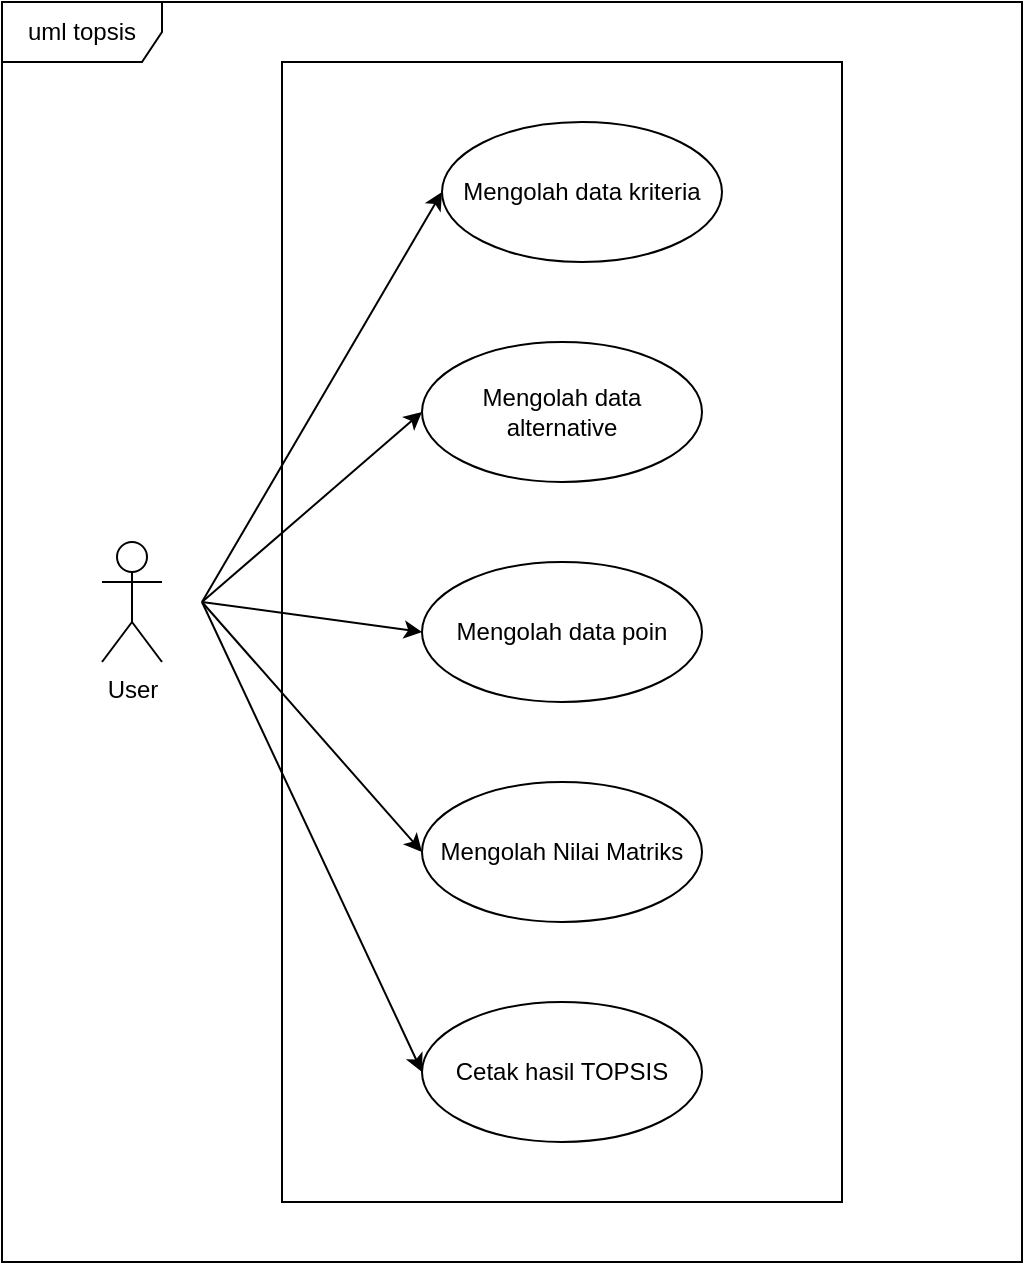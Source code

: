 <mxfile version="15.5.9" type="device"><diagram id="0gwRIG4yFJKXOfsBz85x" name="Page-1"><mxGraphModel dx="868" dy="450" grid="1" gridSize="10" guides="1" tooltips="1" connect="1" arrows="1" fold="1" page="1" pageScale="1" pageWidth="827" pageHeight="1169" math="0" shadow="0"><root><mxCell id="0"/><mxCell id="1" parent="0"/><mxCell id="UsDfP2mrKqMuNKML90AW-18" value="uml topsis" style="shape=umlFrame;whiteSpace=wrap;html=1;width=80;height=30;" vertex="1" parent="1"><mxGeometry x="100" y="20" width="510" height="630" as="geometry"/></mxCell><mxCell id="UsDfP2mrKqMuNKML90AW-19" value="" style="rounded=0;whiteSpace=wrap;html=1;" vertex="1" parent="1"><mxGeometry x="240" y="50" width="280" height="570" as="geometry"/></mxCell><mxCell id="UsDfP2mrKqMuNKML90AW-2" value="User" style="shape=umlActor;verticalLabelPosition=bottom;verticalAlign=top;html=1;" vertex="1" parent="1"><mxGeometry x="150" y="290" width="30" height="60" as="geometry"/></mxCell><mxCell id="UsDfP2mrKqMuNKML90AW-3" value="Mengolah data kriteria" style="ellipse;whiteSpace=wrap;html=1;" vertex="1" parent="1"><mxGeometry x="320" y="80" width="140" height="70" as="geometry"/></mxCell><mxCell id="UsDfP2mrKqMuNKML90AW-4" value="Mengolah data alternative" style="ellipse;whiteSpace=wrap;html=1;" vertex="1" parent="1"><mxGeometry x="310" y="190" width="140" height="70" as="geometry"/></mxCell><mxCell id="UsDfP2mrKqMuNKML90AW-5" value="Mengolah data poin" style="ellipse;whiteSpace=wrap;html=1;" vertex="1" parent="1"><mxGeometry x="310" y="300" width="140" height="70" as="geometry"/></mxCell><mxCell id="UsDfP2mrKqMuNKML90AW-6" value="Mengolah Nilai Matriks" style="ellipse;whiteSpace=wrap;html=1;" vertex="1" parent="1"><mxGeometry x="310" y="410" width="140" height="70" as="geometry"/></mxCell><mxCell id="UsDfP2mrKqMuNKML90AW-7" value="Cetak hasil TOPSIS" style="ellipse;whiteSpace=wrap;html=1;" vertex="1" parent="1"><mxGeometry x="310" y="520" width="140" height="70" as="geometry"/></mxCell><mxCell id="UsDfP2mrKqMuNKML90AW-12" value="" style="endArrow=classic;html=1;rounded=0;entryX=0;entryY=0.5;entryDx=0;entryDy=0;" edge="1" parent="1" target="UsDfP2mrKqMuNKML90AW-3"><mxGeometry width="50" height="50" relative="1" as="geometry"><mxPoint x="200" y="320" as="sourcePoint"/><mxPoint x="250" y="270" as="targetPoint"/></mxGeometry></mxCell><mxCell id="UsDfP2mrKqMuNKML90AW-13" value="" style="endArrow=classic;html=1;rounded=0;entryX=0;entryY=0.5;entryDx=0;entryDy=0;" edge="1" parent="1" target="UsDfP2mrKqMuNKML90AW-4"><mxGeometry width="50" height="50" relative="1" as="geometry"><mxPoint x="200" y="320" as="sourcePoint"/><mxPoint x="320" y="110" as="targetPoint"/></mxGeometry></mxCell><mxCell id="UsDfP2mrKqMuNKML90AW-15" value="" style="endArrow=classic;html=1;rounded=0;entryX=0;entryY=0.5;entryDx=0;entryDy=0;" edge="1" parent="1" target="UsDfP2mrKqMuNKML90AW-5"><mxGeometry width="50" height="50" relative="1" as="geometry"><mxPoint x="200" y="320" as="sourcePoint"/><mxPoint x="320" y="110" as="targetPoint"/></mxGeometry></mxCell><mxCell id="UsDfP2mrKqMuNKML90AW-16" value="" style="endArrow=classic;html=1;rounded=0;entryX=0;entryY=0.5;entryDx=0;entryDy=0;" edge="1" parent="1" target="UsDfP2mrKqMuNKML90AW-6"><mxGeometry width="50" height="50" relative="1" as="geometry"><mxPoint x="200" y="320" as="sourcePoint"/><mxPoint x="320" y="120" as="targetPoint"/></mxGeometry></mxCell><mxCell id="UsDfP2mrKqMuNKML90AW-17" value="" style="endArrow=classic;html=1;rounded=0;entryX=0;entryY=0.5;entryDx=0;entryDy=0;" edge="1" parent="1" target="UsDfP2mrKqMuNKML90AW-7"><mxGeometry width="50" height="50" relative="1" as="geometry"><mxPoint x="200" y="320" as="sourcePoint"/><mxPoint x="240" y="390" as="targetPoint"/></mxGeometry></mxCell></root></mxGraphModel></diagram></mxfile>
